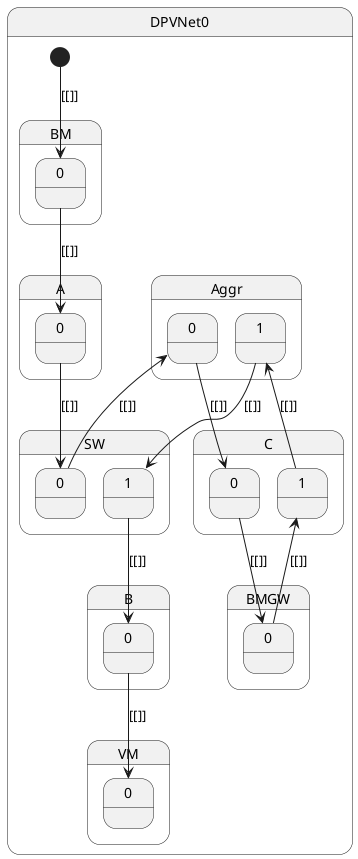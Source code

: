@startuml
state DPVNet0 {
'packet_space:['VM']
'ingress:BM
'match: exists >= 1
'path: BM.*VM
[*]-->BM.0:[[]]
BM.0-->A.0:[[]]
A.0-->SW.0:[[]]
SW.0-->Aggr.0:[[]]
Aggr.0-->C.0:[[]]
C.0-->BMGW.0:[[]]
BMGW.0-->C.1:[[]]
C.1-->Aggr.1:[[]]
Aggr.1-->SW.1:[[]]
SW.1-->B.0:[[]]
B.0-->VM.0:[[]]
}
@enduml
